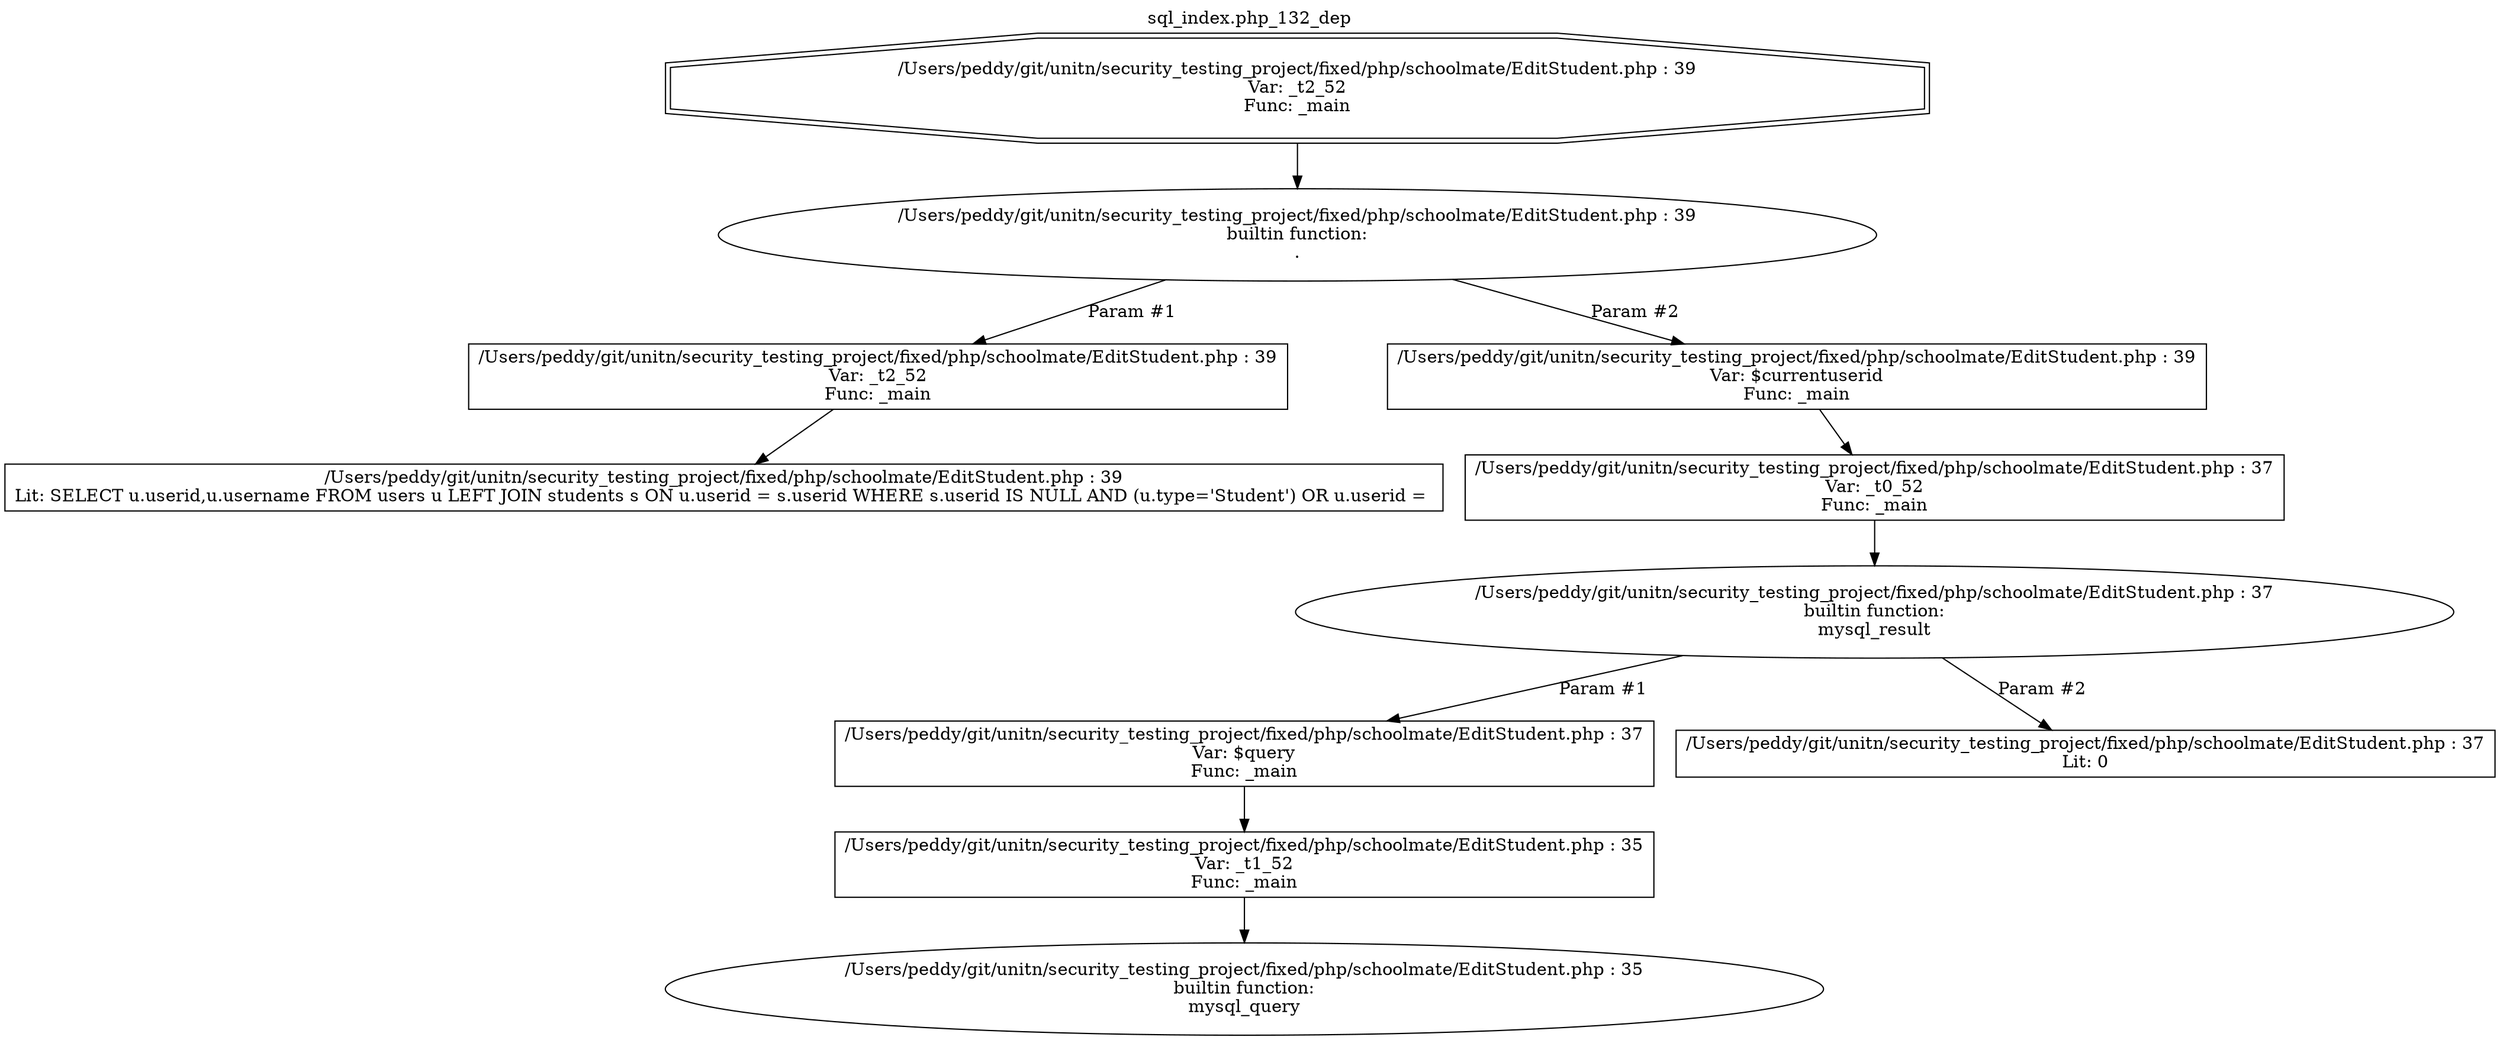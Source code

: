 digraph cfg {
  label="sql_index.php_132_dep";
  labelloc=t;
  n1 [shape=doubleoctagon, label="/Users/peddy/git/unitn/security_testing_project/fixed/php/schoolmate/EditStudent.php : 39\nVar: _t2_52\nFunc: _main\n"];
  n2 [shape=ellipse, label="/Users/peddy/git/unitn/security_testing_project/fixed/php/schoolmate/EditStudent.php : 39\nbuiltin function:\n.\n"];
  n3 [shape=box, label="/Users/peddy/git/unitn/security_testing_project/fixed/php/schoolmate/EditStudent.php : 39\nVar: _t2_52\nFunc: _main\n"];
  n4 [shape=box, label="/Users/peddy/git/unitn/security_testing_project/fixed/php/schoolmate/EditStudent.php : 39\nLit: SELECT u.userid,u.username FROM users u LEFT JOIN students s ON u.userid = s.userid WHERE s.userid IS NULL AND (u.type='Student') OR u.userid = \n"];
  n5 [shape=box, label="/Users/peddy/git/unitn/security_testing_project/fixed/php/schoolmate/EditStudent.php : 39\nVar: $currentuserid\nFunc: _main\n"];
  n6 [shape=box, label="/Users/peddy/git/unitn/security_testing_project/fixed/php/schoolmate/EditStudent.php : 37\nVar: _t0_52\nFunc: _main\n"];
  n7 [shape=ellipse, label="/Users/peddy/git/unitn/security_testing_project/fixed/php/schoolmate/EditStudent.php : 37\nbuiltin function:\nmysql_result\n"];
  n8 [shape=box, label="/Users/peddy/git/unitn/security_testing_project/fixed/php/schoolmate/EditStudent.php : 37\nVar: $query\nFunc: _main\n"];
  n9 [shape=box, label="/Users/peddy/git/unitn/security_testing_project/fixed/php/schoolmate/EditStudent.php : 35\nVar: _t1_52\nFunc: _main\n"];
  n10 [shape=ellipse, label="/Users/peddy/git/unitn/security_testing_project/fixed/php/schoolmate/EditStudent.php : 35\nbuiltin function:\nmysql_query\n"];
  n11 [shape=box, label="/Users/peddy/git/unitn/security_testing_project/fixed/php/schoolmate/EditStudent.php : 37\nLit: 0\n"];
  n1 -> n2;
  n3 -> n4;
  n2 -> n3[label="Param #1"];
  n2 -> n5[label="Param #2"];
  n6 -> n7;
  n9 -> n10;
  n8 -> n9;
  n7 -> n8[label="Param #1"];
  n7 -> n11[label="Param #2"];
  n5 -> n6;
}
